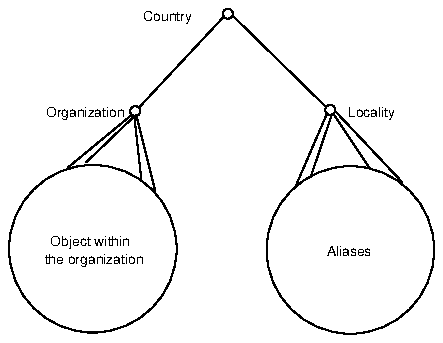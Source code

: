 .PS
scale = 160
"\fH\s5the organization\s0\fP"  at 68, 61
"\fH\s5Object within\s0\fP"  at 65, 75
"\fH\s5Aliases\s0\fP"  at 272, 67
line   from 262, 177 \
	to 315, 121 
line   from 260, 175 \
	to 289, 132 
line   from 258, 174 \
	to 258, 174 \
	to 242, 127 
line   from 254, 175 \
	to 229, 117 
line   from 100, 174 \
	to 106, 124 
line   from 100, 174 \
	to 62, 137 
line   from 102, 175 \
	to 117, 114 
line   from 98, 175 \
	to 47, 133 
line   from 179, 254 \
	to 253, 182 
line   from 171, 253 \
	to 104, 181 
circle radius 4 at 257, 179
"\fH\s5Locality\s0\fP"  at 290, 178
circle radius 4 at 175, 256
"\fH\s5Country\s0\fP"  at 127, 255
circle radius 67 at 67, 68
circle radius 67 at 273, 67
circle radius 4 at 101, 178
"\fH\s5Organization\s0\fP"  at 61, 178
.PE
